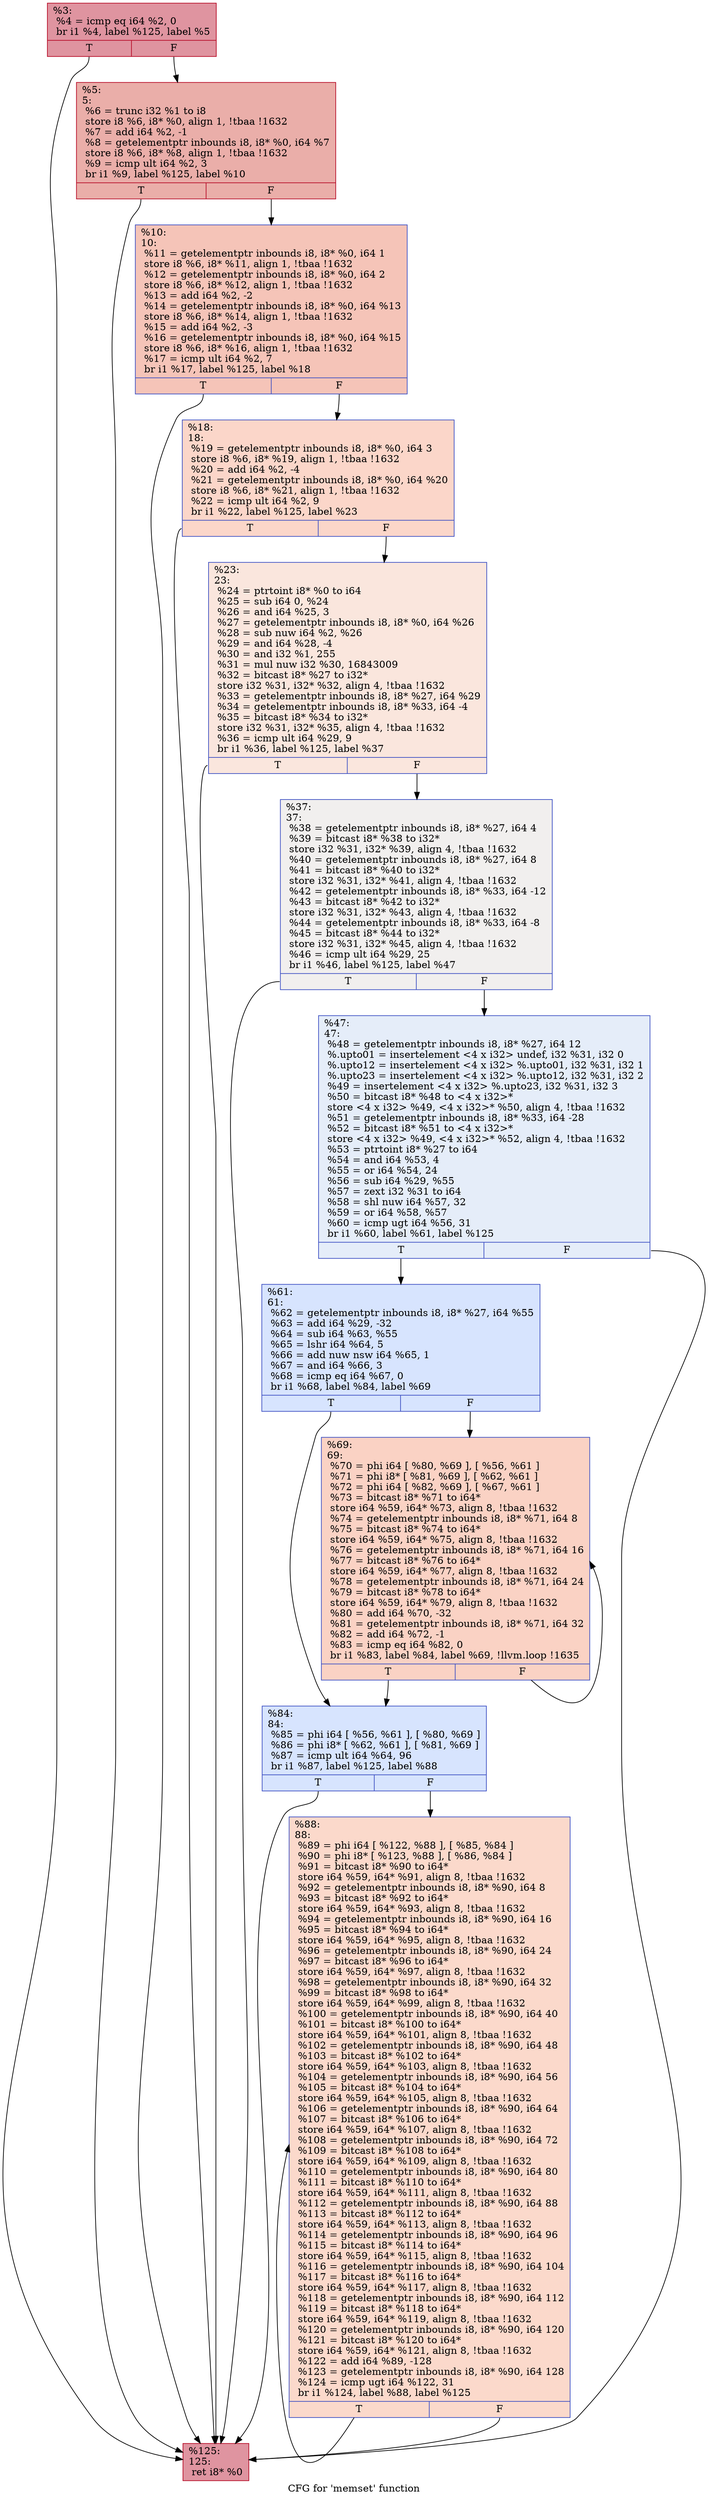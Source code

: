 digraph "CFG for 'memset' function" {
	label="CFG for 'memset' function";

	Node0x1736c80 [shape=record,color="#b70d28ff", style=filled, fillcolor="#b70d2870",label="{%3:\l  %4 = icmp eq i64 %2, 0\l  br i1 %4, label %125, label %5\l|{<s0>T|<s1>F}}"];
	Node0x1736c80:s0 -> Node0x1737cc0;
	Node0x1736c80:s1 -> Node0x17379a0;
	Node0x17379a0 [shape=record,color="#b70d28ff", style=filled, fillcolor="#d0473d70",label="{%5:\l5:                                                \l  %6 = trunc i32 %1 to i8\l  store i8 %6, i8* %0, align 1, !tbaa !1632\l  %7 = add i64 %2, -1\l  %8 = getelementptr inbounds i8, i8* %0, i64 %7\l  store i8 %6, i8* %8, align 1, !tbaa !1632\l  %9 = icmp ult i64 %2, 3\l  br i1 %9, label %125, label %10\l|{<s0>T|<s1>F}}"];
	Node0x17379a0:s0 -> Node0x1737cc0;
	Node0x17379a0:s1 -> Node0x17379f0;
	Node0x17379f0 [shape=record,color="#3d50c3ff", style=filled, fillcolor="#e97a5f70",label="{%10:\l10:                                               \l  %11 = getelementptr inbounds i8, i8* %0, i64 1\l  store i8 %6, i8* %11, align 1, !tbaa !1632\l  %12 = getelementptr inbounds i8, i8* %0, i64 2\l  store i8 %6, i8* %12, align 1, !tbaa !1632\l  %13 = add i64 %2, -2\l  %14 = getelementptr inbounds i8, i8* %0, i64 %13\l  store i8 %6, i8* %14, align 1, !tbaa !1632\l  %15 = add i64 %2, -3\l  %16 = getelementptr inbounds i8, i8* %0, i64 %15\l  store i8 %6, i8* %16, align 1, !tbaa !1632\l  %17 = icmp ult i64 %2, 7\l  br i1 %17, label %125, label %18\l|{<s0>T|<s1>F}}"];
	Node0x17379f0:s0 -> Node0x1737cc0;
	Node0x17379f0:s1 -> Node0x1737a40;
	Node0x1737a40 [shape=record,color="#3d50c3ff", style=filled, fillcolor="#f6a38570",label="{%18:\l18:                                               \l  %19 = getelementptr inbounds i8, i8* %0, i64 3\l  store i8 %6, i8* %19, align 1, !tbaa !1632\l  %20 = add i64 %2, -4\l  %21 = getelementptr inbounds i8, i8* %0, i64 %20\l  store i8 %6, i8* %21, align 1, !tbaa !1632\l  %22 = icmp ult i64 %2, 9\l  br i1 %22, label %125, label %23\l|{<s0>T|<s1>F}}"];
	Node0x1737a40:s0 -> Node0x1737cc0;
	Node0x1737a40:s1 -> Node0x1737a90;
	Node0x1737a90 [shape=record,color="#3d50c3ff", style=filled, fillcolor="#f3c7b170",label="{%23:\l23:                                               \l  %24 = ptrtoint i8* %0 to i64\l  %25 = sub i64 0, %24\l  %26 = and i64 %25, 3\l  %27 = getelementptr inbounds i8, i8* %0, i64 %26\l  %28 = sub nuw i64 %2, %26\l  %29 = and i64 %28, -4\l  %30 = and i32 %1, 255\l  %31 = mul nuw i32 %30, 16843009\l  %32 = bitcast i8* %27 to i32*\l  store i32 %31, i32* %32, align 4, !tbaa !1632\l  %33 = getelementptr inbounds i8, i8* %27, i64 %29\l  %34 = getelementptr inbounds i8, i8* %33, i64 -4\l  %35 = bitcast i8* %34 to i32*\l  store i32 %31, i32* %35, align 4, !tbaa !1632\l  %36 = icmp ult i64 %29, 9\l  br i1 %36, label %125, label %37\l|{<s0>T|<s1>F}}"];
	Node0x1737a90:s0 -> Node0x1737cc0;
	Node0x1737a90:s1 -> Node0x1737ae0;
	Node0x1737ae0 [shape=record,color="#3d50c3ff", style=filled, fillcolor="#e0dbd870",label="{%37:\l37:                                               \l  %38 = getelementptr inbounds i8, i8* %27, i64 4\l  %39 = bitcast i8* %38 to i32*\l  store i32 %31, i32* %39, align 4, !tbaa !1632\l  %40 = getelementptr inbounds i8, i8* %27, i64 8\l  %41 = bitcast i8* %40 to i32*\l  store i32 %31, i32* %41, align 4, !tbaa !1632\l  %42 = getelementptr inbounds i8, i8* %33, i64 -12\l  %43 = bitcast i8* %42 to i32*\l  store i32 %31, i32* %43, align 4, !tbaa !1632\l  %44 = getelementptr inbounds i8, i8* %33, i64 -8\l  %45 = bitcast i8* %44 to i32*\l  store i32 %31, i32* %45, align 4, !tbaa !1632\l  %46 = icmp ult i64 %29, 25\l  br i1 %46, label %125, label %47\l|{<s0>T|<s1>F}}"];
	Node0x1737ae0:s0 -> Node0x1737cc0;
	Node0x1737ae0:s1 -> Node0x1737b30;
	Node0x1737b30 [shape=record,color="#3d50c3ff", style=filled, fillcolor="#c5d6f270",label="{%47:\l47:                                               \l  %48 = getelementptr inbounds i8, i8* %27, i64 12\l  %.upto01 = insertelement \<4 x i32\> undef, i32 %31, i32 0\l  %.upto12 = insertelement \<4 x i32\> %.upto01, i32 %31, i32 1\l  %.upto23 = insertelement \<4 x i32\> %.upto12, i32 %31, i32 2\l  %49 = insertelement \<4 x i32\> %.upto23, i32 %31, i32 3\l  %50 = bitcast i8* %48 to \<4 x i32\>*\l  store \<4 x i32\> %49, \<4 x i32\>* %50, align 4, !tbaa !1632\l  %51 = getelementptr inbounds i8, i8* %33, i64 -28\l  %52 = bitcast i8* %51 to \<4 x i32\>*\l  store \<4 x i32\> %49, \<4 x i32\>* %52, align 4, !tbaa !1632\l  %53 = ptrtoint i8* %27 to i64\l  %54 = and i64 %53, 4\l  %55 = or i64 %54, 24\l  %56 = sub i64 %29, %55\l  %57 = zext i32 %31 to i64\l  %58 = shl nuw i64 %57, 32\l  %59 = or i64 %58, %57\l  %60 = icmp ugt i64 %56, 31\l  br i1 %60, label %61, label %125\l|{<s0>T|<s1>F}}"];
	Node0x1737b30:s0 -> Node0x1737b80;
	Node0x1737b30:s1 -> Node0x1737cc0;
	Node0x1737b80 [shape=record,color="#3d50c3ff", style=filled, fillcolor="#a5c3fe70",label="{%61:\l61:                                               \l  %62 = getelementptr inbounds i8, i8* %27, i64 %55\l  %63 = add i64 %29, -32\l  %64 = sub i64 %63, %55\l  %65 = lshr i64 %64, 5\l  %66 = add nuw nsw i64 %65, 1\l  %67 = and i64 %66, 3\l  %68 = icmp eq i64 %67, 0\l  br i1 %68, label %84, label %69\l|{<s0>T|<s1>F}}"];
	Node0x1737b80:s0 -> Node0x1737c20;
	Node0x1737b80:s1 -> Node0x1737bd0;
	Node0x1737bd0 [shape=record,color="#3d50c3ff", style=filled, fillcolor="#f4987a70",label="{%69:\l69:                                               \l  %70 = phi i64 [ %80, %69 ], [ %56, %61 ]\l  %71 = phi i8* [ %81, %69 ], [ %62, %61 ]\l  %72 = phi i64 [ %82, %69 ], [ %67, %61 ]\l  %73 = bitcast i8* %71 to i64*\l  store i64 %59, i64* %73, align 8, !tbaa !1632\l  %74 = getelementptr inbounds i8, i8* %71, i64 8\l  %75 = bitcast i8* %74 to i64*\l  store i64 %59, i64* %75, align 8, !tbaa !1632\l  %76 = getelementptr inbounds i8, i8* %71, i64 16\l  %77 = bitcast i8* %76 to i64*\l  store i64 %59, i64* %77, align 8, !tbaa !1632\l  %78 = getelementptr inbounds i8, i8* %71, i64 24\l  %79 = bitcast i8* %78 to i64*\l  store i64 %59, i64* %79, align 8, !tbaa !1632\l  %80 = add i64 %70, -32\l  %81 = getelementptr inbounds i8, i8* %71, i64 32\l  %82 = add i64 %72, -1\l  %83 = icmp eq i64 %82, 0\l  br i1 %83, label %84, label %69, !llvm.loop !1635\l|{<s0>T|<s1>F}}"];
	Node0x1737bd0:s0 -> Node0x1737c20;
	Node0x1737bd0:s1 -> Node0x1737bd0;
	Node0x1737c20 [shape=record,color="#3d50c3ff", style=filled, fillcolor="#a5c3fe70",label="{%84:\l84:                                               \l  %85 = phi i64 [ %56, %61 ], [ %80, %69 ]\l  %86 = phi i8* [ %62, %61 ], [ %81, %69 ]\l  %87 = icmp ult i64 %64, 96\l  br i1 %87, label %125, label %88\l|{<s0>T|<s1>F}}"];
	Node0x1737c20:s0 -> Node0x1737cc0;
	Node0x1737c20:s1 -> Node0x1737c70;
	Node0x1737c70 [shape=record,color="#3d50c3ff", style=filled, fillcolor="#f7a88970",label="{%88:\l88:                                               \l  %89 = phi i64 [ %122, %88 ], [ %85, %84 ]\l  %90 = phi i8* [ %123, %88 ], [ %86, %84 ]\l  %91 = bitcast i8* %90 to i64*\l  store i64 %59, i64* %91, align 8, !tbaa !1632\l  %92 = getelementptr inbounds i8, i8* %90, i64 8\l  %93 = bitcast i8* %92 to i64*\l  store i64 %59, i64* %93, align 8, !tbaa !1632\l  %94 = getelementptr inbounds i8, i8* %90, i64 16\l  %95 = bitcast i8* %94 to i64*\l  store i64 %59, i64* %95, align 8, !tbaa !1632\l  %96 = getelementptr inbounds i8, i8* %90, i64 24\l  %97 = bitcast i8* %96 to i64*\l  store i64 %59, i64* %97, align 8, !tbaa !1632\l  %98 = getelementptr inbounds i8, i8* %90, i64 32\l  %99 = bitcast i8* %98 to i64*\l  store i64 %59, i64* %99, align 8, !tbaa !1632\l  %100 = getelementptr inbounds i8, i8* %90, i64 40\l  %101 = bitcast i8* %100 to i64*\l  store i64 %59, i64* %101, align 8, !tbaa !1632\l  %102 = getelementptr inbounds i8, i8* %90, i64 48\l  %103 = bitcast i8* %102 to i64*\l  store i64 %59, i64* %103, align 8, !tbaa !1632\l  %104 = getelementptr inbounds i8, i8* %90, i64 56\l  %105 = bitcast i8* %104 to i64*\l  store i64 %59, i64* %105, align 8, !tbaa !1632\l  %106 = getelementptr inbounds i8, i8* %90, i64 64\l  %107 = bitcast i8* %106 to i64*\l  store i64 %59, i64* %107, align 8, !tbaa !1632\l  %108 = getelementptr inbounds i8, i8* %90, i64 72\l  %109 = bitcast i8* %108 to i64*\l  store i64 %59, i64* %109, align 8, !tbaa !1632\l  %110 = getelementptr inbounds i8, i8* %90, i64 80\l  %111 = bitcast i8* %110 to i64*\l  store i64 %59, i64* %111, align 8, !tbaa !1632\l  %112 = getelementptr inbounds i8, i8* %90, i64 88\l  %113 = bitcast i8* %112 to i64*\l  store i64 %59, i64* %113, align 8, !tbaa !1632\l  %114 = getelementptr inbounds i8, i8* %90, i64 96\l  %115 = bitcast i8* %114 to i64*\l  store i64 %59, i64* %115, align 8, !tbaa !1632\l  %116 = getelementptr inbounds i8, i8* %90, i64 104\l  %117 = bitcast i8* %116 to i64*\l  store i64 %59, i64* %117, align 8, !tbaa !1632\l  %118 = getelementptr inbounds i8, i8* %90, i64 112\l  %119 = bitcast i8* %118 to i64*\l  store i64 %59, i64* %119, align 8, !tbaa !1632\l  %120 = getelementptr inbounds i8, i8* %90, i64 120\l  %121 = bitcast i8* %120 to i64*\l  store i64 %59, i64* %121, align 8, !tbaa !1632\l  %122 = add i64 %89, -128\l  %123 = getelementptr inbounds i8, i8* %90, i64 128\l  %124 = icmp ugt i64 %122, 31\l  br i1 %124, label %88, label %125\l|{<s0>T|<s1>F}}"];
	Node0x1737c70:s0 -> Node0x1737c70;
	Node0x1737c70:s1 -> Node0x1737cc0;
	Node0x1737cc0 [shape=record,color="#b70d28ff", style=filled, fillcolor="#b70d2870",label="{%125:\l125:                                              \l  ret i8* %0\l}"];
}
